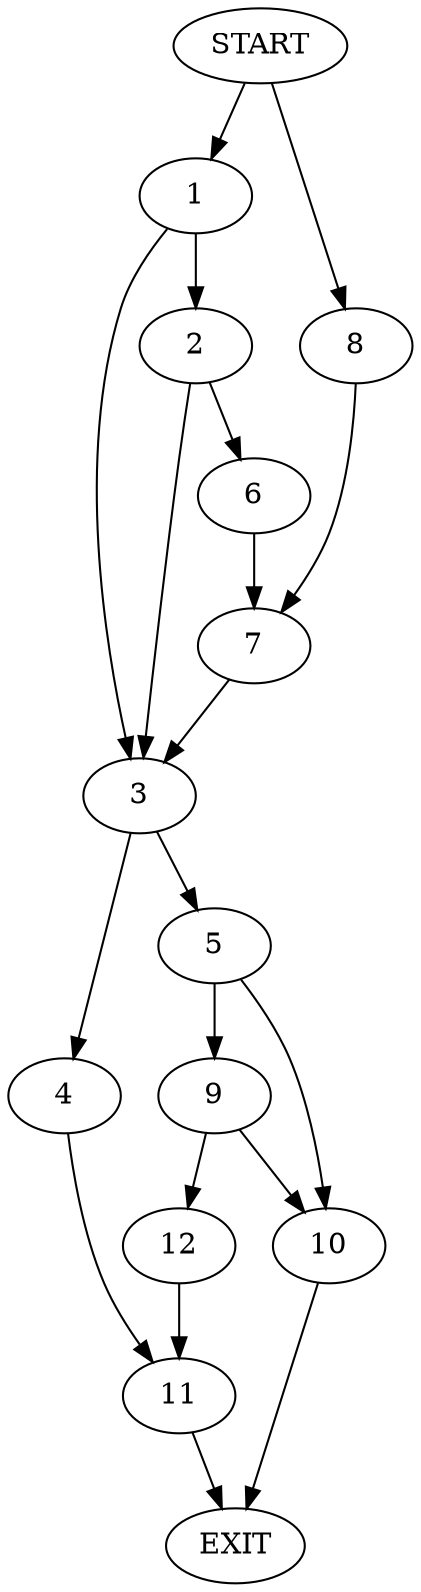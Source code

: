 digraph {
0 [label="START"];
1;
2;
3;
4;
5;
6;
7;
8;
9;
10;
11;
12;
13 [label="EXIT"];
0 -> 1;
1 -> 2;
1 -> 3;
3 -> 4;
3 -> 5;
2 -> 3;
2 -> 6;
6 -> 7;
7 -> 3;
0 -> 8;
8 -> 7;
5 -> 9;
5 -> 10;
4 -> 11;
11 -> 13;
9 -> 12;
9 -> 10;
10 -> 13;
12 -> 11;
}